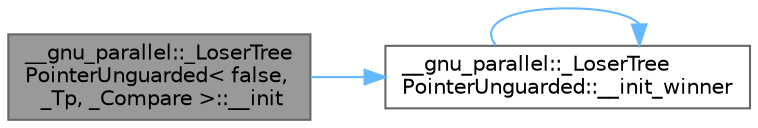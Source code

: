 digraph "__gnu_parallel::_LoserTreePointerUnguarded&lt; false, _Tp, _Compare &gt;::__init"
{
 // LATEX_PDF_SIZE
  bgcolor="transparent";
  edge [fontname=Helvetica,fontsize=10,labelfontname=Helvetica,labelfontsize=10];
  node [fontname=Helvetica,fontsize=10,shape=box,height=0.2,width=0.4];
  rankdir="LR";
  Node1 [id="Node000001",label="__gnu_parallel::_LoserTree\lPointerUnguarded\< false,\l _Tp, _Compare \>::__init",height=0.2,width=0.4,color="gray40", fillcolor="grey60", style="filled", fontcolor="black",tooltip=" "];
  Node1 -> Node2 [id="edge5_Node000001_Node000002",color="steelblue1",style="solid",tooltip=" "];
  Node2 [id="Node000002",label="__gnu_parallel::_LoserTree\lPointerUnguarded::__init_winner",height=0.2,width=0.4,color="grey40", fillcolor="white", style="filled",URL="$class____gnu__parallel_1_1___loser_tree_pointer_unguarded.html#a21eccd25e41a6236907c79dfb73f985c",tooltip=" "];
  Node2 -> Node2 [id="edge6_Node000002_Node000002",color="steelblue1",style="solid",tooltip=" "];
}
